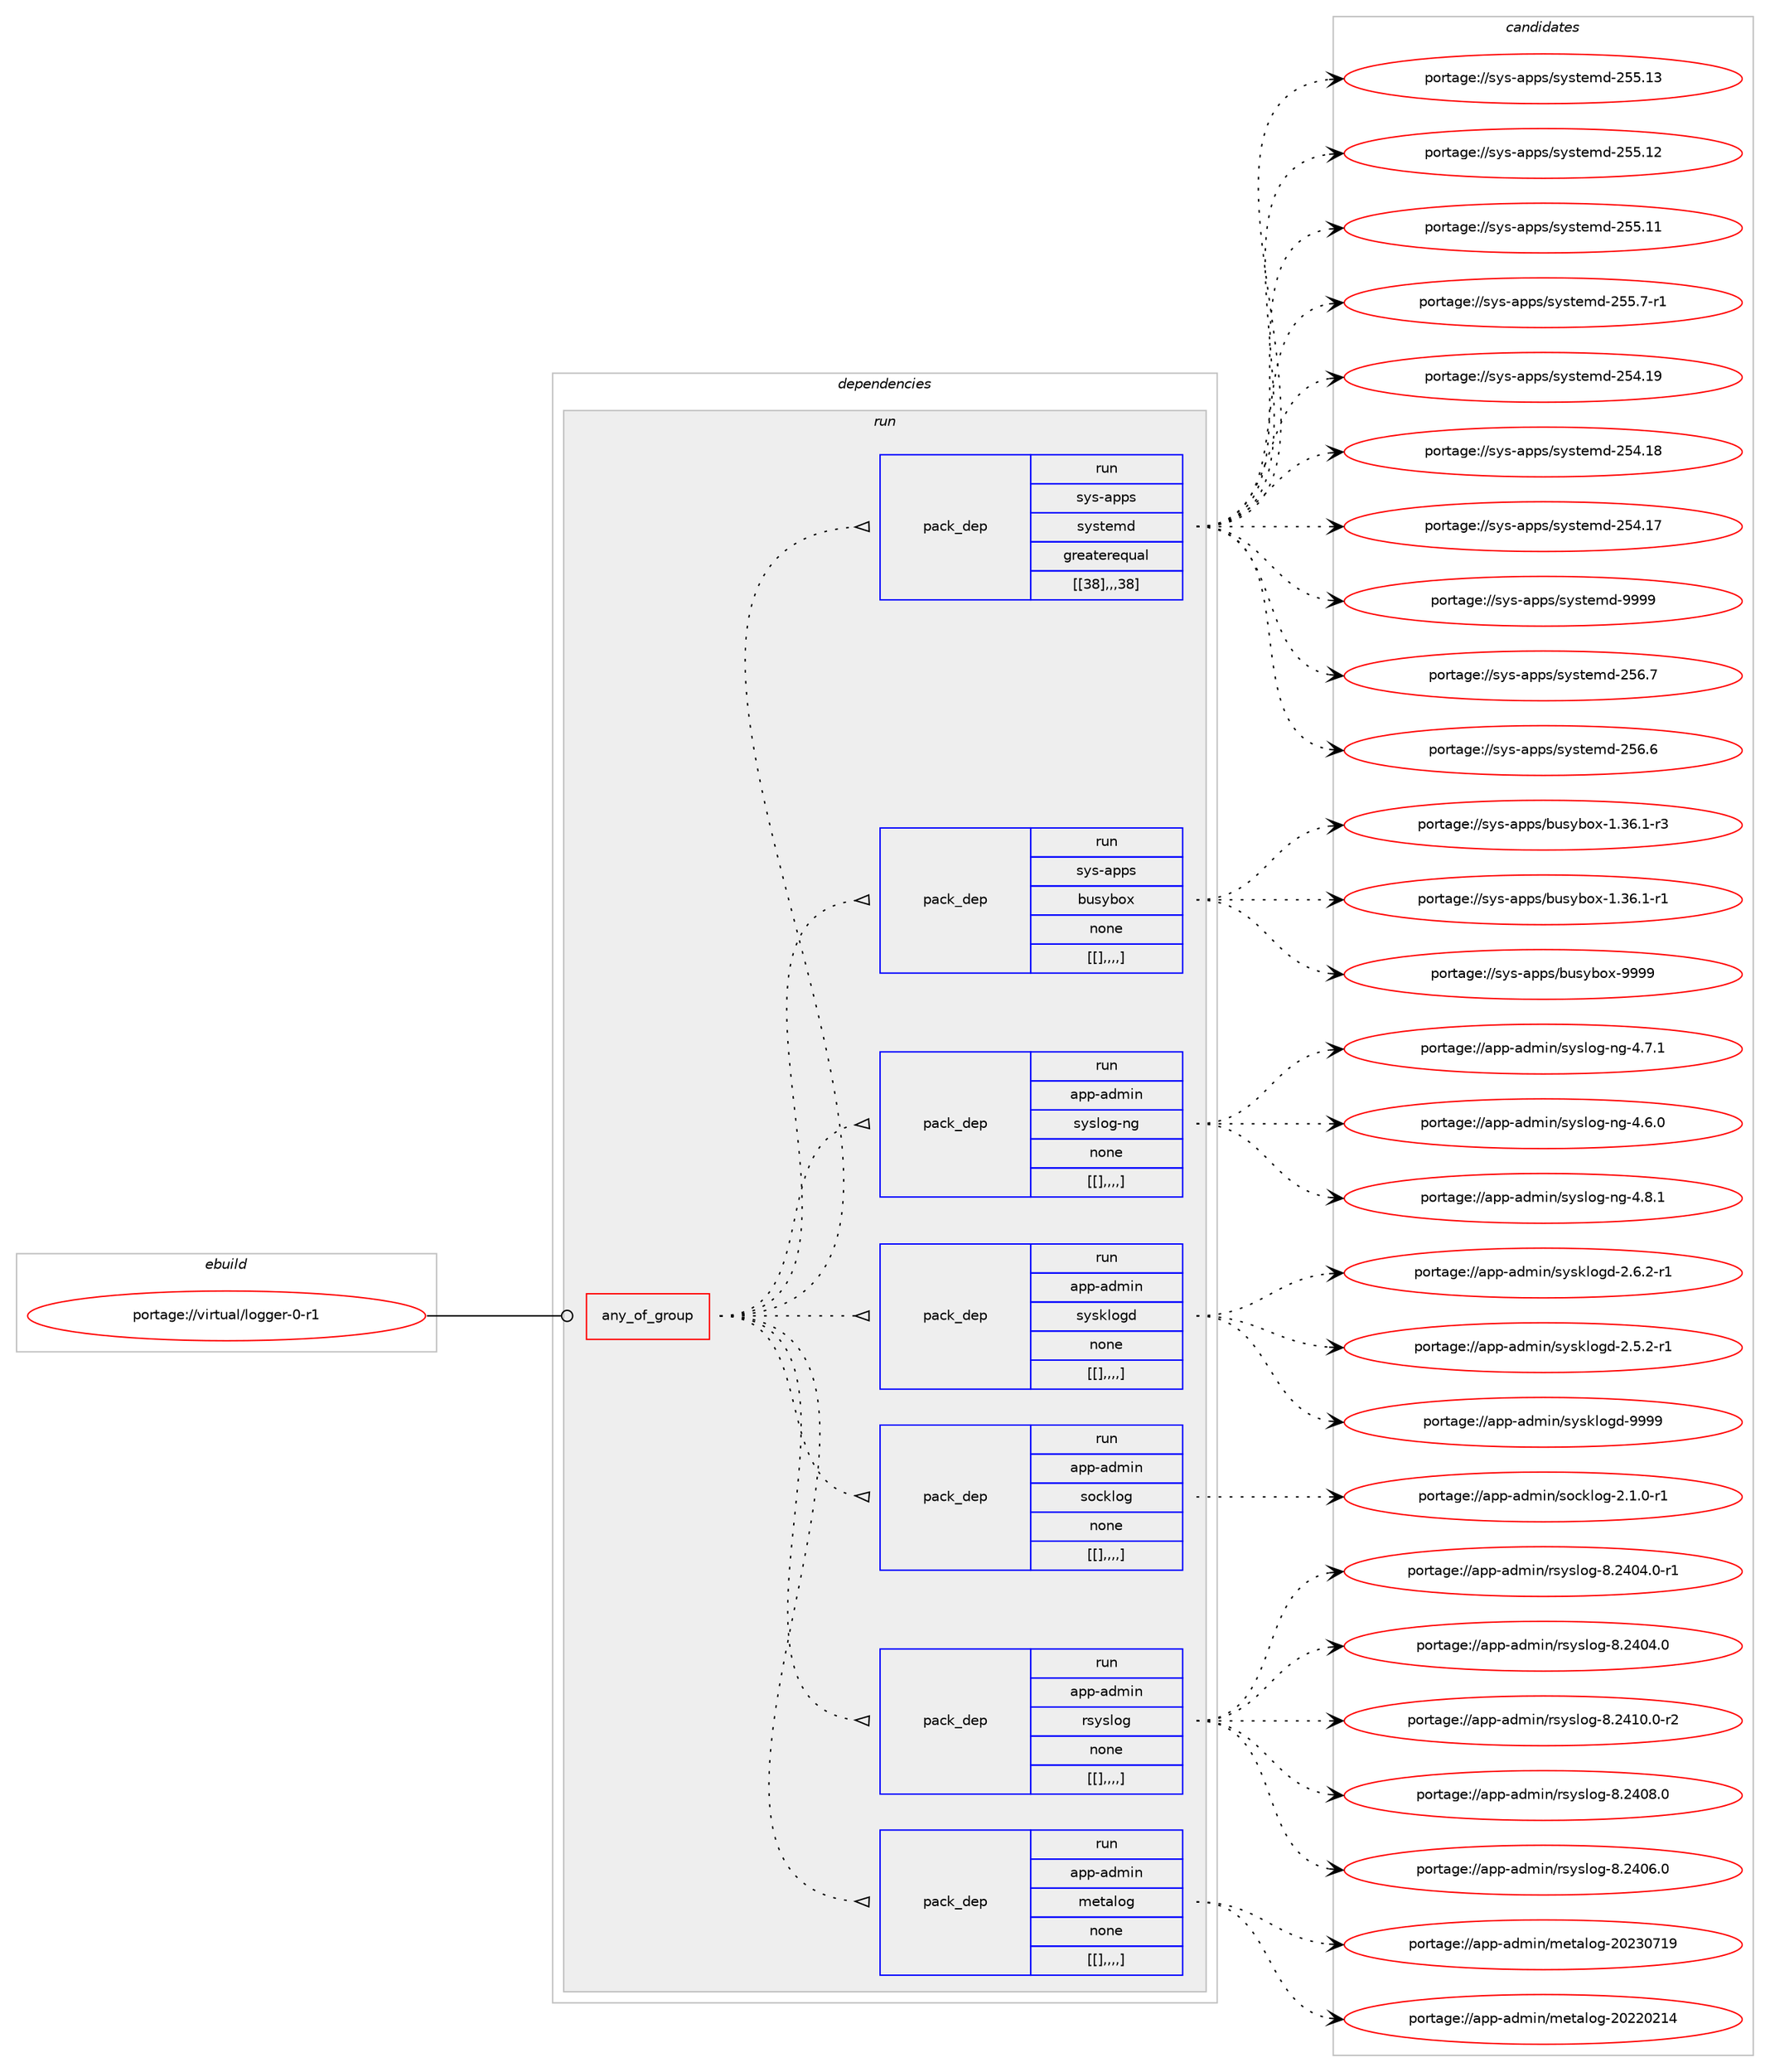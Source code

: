 digraph prolog {

# *************
# Graph options
# *************

newrank=true;
concentrate=true;
compound=true;
graph [rankdir=LR,fontname=Helvetica,fontsize=10,ranksep=1.5];#, ranksep=2.5, nodesep=0.2];
edge  [arrowhead=vee];
node  [fontname=Helvetica,fontsize=10];

# **********
# The ebuild
# **********

subgraph cluster_leftcol {
color=gray;
label=<<i>ebuild</i>>;
id [label="portage://virtual/logger-0-r1", color=red, width=4, href="../virtual/logger-0-r1.svg"];
}

# ****************
# The dependencies
# ****************

subgraph cluster_midcol {
color=gray;
label=<<i>dependencies</i>>;
subgraph cluster_compile {
fillcolor="#eeeeee";
style=filled;
label=<<i>compile</i>>;
}
subgraph cluster_compileandrun {
fillcolor="#eeeeee";
style=filled;
label=<<i>compile and run</i>>;
}
subgraph cluster_run {
fillcolor="#eeeeee";
style=filled;
label=<<i>run</i>>;
subgraph any50 {
dependency1997 [label=<<TABLE BORDER="0" CELLBORDER="1" CELLSPACING="0" CELLPADDING="4"><TR><TD CELLPADDING="10">any_of_group</TD></TR></TABLE>>, shape=none, color=red];subgraph pack1482 {
dependency2000 [label=<<TABLE BORDER="0" CELLBORDER="1" CELLSPACING="0" CELLPADDING="4" WIDTH="220"><TR><TD ROWSPAN="6" CELLPADDING="30">pack_dep</TD></TR><TR><TD WIDTH="110">run</TD></TR><TR><TD>app-admin</TD></TR><TR><TD>metalog</TD></TR><TR><TD>none</TD></TR><TR><TD>[[],,,,]</TD></TR></TABLE>>, shape=none, color=blue];
}
dependency1997:e -> dependency2000:w [weight=20,style="dotted",arrowhead="oinv"];
subgraph pack1485 {
dependency2003 [label=<<TABLE BORDER="0" CELLBORDER="1" CELLSPACING="0" CELLPADDING="4" WIDTH="220"><TR><TD ROWSPAN="6" CELLPADDING="30">pack_dep</TD></TR><TR><TD WIDTH="110">run</TD></TR><TR><TD>app-admin</TD></TR><TR><TD>rsyslog</TD></TR><TR><TD>none</TD></TR><TR><TD>[[],,,,]</TD></TR></TABLE>>, shape=none, color=blue];
}
dependency1997:e -> dependency2003:w [weight=20,style="dotted",arrowhead="oinv"];
subgraph pack1488 {
dependency2006 [label=<<TABLE BORDER="0" CELLBORDER="1" CELLSPACING="0" CELLPADDING="4" WIDTH="220"><TR><TD ROWSPAN="6" CELLPADDING="30">pack_dep</TD></TR><TR><TD WIDTH="110">run</TD></TR><TR><TD>app-admin</TD></TR><TR><TD>socklog</TD></TR><TR><TD>none</TD></TR><TR><TD>[[],,,,]</TD></TR></TABLE>>, shape=none, color=blue];
}
dependency1997:e -> dependency2006:w [weight=20,style="dotted",arrowhead="oinv"];
subgraph pack1491 {
dependency2010 [label=<<TABLE BORDER="0" CELLBORDER="1" CELLSPACING="0" CELLPADDING="4" WIDTH="220"><TR><TD ROWSPAN="6" CELLPADDING="30">pack_dep</TD></TR><TR><TD WIDTH="110">run</TD></TR><TR><TD>app-admin</TD></TR><TR><TD>sysklogd</TD></TR><TR><TD>none</TD></TR><TR><TD>[[],,,,]</TD></TR></TABLE>>, shape=none, color=blue];
}
dependency1997:e -> dependency2010:w [weight=20,style="dotted",arrowhead="oinv"];
subgraph pack1493 {
dependency2013 [label=<<TABLE BORDER="0" CELLBORDER="1" CELLSPACING="0" CELLPADDING="4" WIDTH="220"><TR><TD ROWSPAN="6" CELLPADDING="30">pack_dep</TD></TR><TR><TD WIDTH="110">run</TD></TR><TR><TD>app-admin</TD></TR><TR><TD>syslog-ng</TD></TR><TR><TD>none</TD></TR><TR><TD>[[],,,,]</TD></TR></TABLE>>, shape=none, color=blue];
}
dependency1997:e -> dependency2013:w [weight=20,style="dotted",arrowhead="oinv"];
subgraph pack1498 {
dependency2019 [label=<<TABLE BORDER="0" CELLBORDER="1" CELLSPACING="0" CELLPADDING="4" WIDTH="220"><TR><TD ROWSPAN="6" CELLPADDING="30">pack_dep</TD></TR><TR><TD WIDTH="110">run</TD></TR><TR><TD>sys-apps</TD></TR><TR><TD>busybox</TD></TR><TR><TD>none</TD></TR><TR><TD>[[],,,,]</TD></TR></TABLE>>, shape=none, color=blue];
}
dependency1997:e -> dependency2019:w [weight=20,style="dotted",arrowhead="oinv"];
subgraph pack1500 {
dependency2022 [label=<<TABLE BORDER="0" CELLBORDER="1" CELLSPACING="0" CELLPADDING="4" WIDTH="220"><TR><TD ROWSPAN="6" CELLPADDING="30">pack_dep</TD></TR><TR><TD WIDTH="110">run</TD></TR><TR><TD>sys-apps</TD></TR><TR><TD>systemd</TD></TR><TR><TD>greaterequal</TD></TR><TR><TD>[[38],,,38]</TD></TR></TABLE>>, shape=none, color=blue];
}
dependency1997:e -> dependency2022:w [weight=20,style="dotted",arrowhead="oinv"];
}
id:e -> dependency1997:w [weight=20,style="solid",arrowhead="odot"];
}
}

# **************
# The candidates
# **************

subgraph cluster_choices {
rank=same;
color=gray;
label=<<i>candidates</i>>;

subgraph choice1470 {
color=black;
nodesep=1;
choice9711211245971001091051104710910111697108111103455048505148554957 [label="portage://app-admin/metalog-20230719", color=red, width=4,href="../app-admin/metalog-20230719.svg"];
choice9711211245971001091051104710910111697108111103455048505048504952 [label="portage://app-admin/metalog-20220214", color=red, width=4,href="../app-admin/metalog-20220214.svg"];
dependency2000:e -> choice9711211245971001091051104710910111697108111103455048505148554957:w [style=dotted,weight="100"];
dependency2000:e -> choice9711211245971001091051104710910111697108111103455048505048504952:w [style=dotted,weight="100"];
}
subgraph choice1473 {
color=black;
nodesep=1;
choice971121124597100109105110471141151211151081111034556465052494846484511450 [label="portage://app-admin/rsyslog-8.2410.0-r2", color=red, width=4,href="../app-admin/rsyslog-8.2410.0-r2.svg"];
choice97112112459710010910511047114115121115108111103455646505248564648 [label="portage://app-admin/rsyslog-8.2408.0", color=red, width=4,href="../app-admin/rsyslog-8.2408.0.svg"];
choice97112112459710010910511047114115121115108111103455646505248544648 [label="portage://app-admin/rsyslog-8.2406.0", color=red, width=4,href="../app-admin/rsyslog-8.2406.0.svg"];
choice971121124597100109105110471141151211151081111034556465052485246484511449 [label="portage://app-admin/rsyslog-8.2404.0-r1", color=red, width=4,href="../app-admin/rsyslog-8.2404.0-r1.svg"];
choice97112112459710010910511047114115121115108111103455646505248524648 [label="portage://app-admin/rsyslog-8.2404.0", color=red, width=4,href="../app-admin/rsyslog-8.2404.0.svg"];
dependency2003:e -> choice971121124597100109105110471141151211151081111034556465052494846484511450:w [style=dotted,weight="100"];
dependency2003:e -> choice97112112459710010910511047114115121115108111103455646505248564648:w [style=dotted,weight="100"];
dependency2003:e -> choice97112112459710010910511047114115121115108111103455646505248544648:w [style=dotted,weight="100"];
dependency2003:e -> choice971121124597100109105110471141151211151081111034556465052485246484511449:w [style=dotted,weight="100"];
dependency2003:e -> choice97112112459710010910511047114115121115108111103455646505248524648:w [style=dotted,weight="100"];
}
subgraph choice1477 {
color=black;
nodesep=1;
choice97112112459710010910511047115111991071081111034550464946484511449 [label="portage://app-admin/socklog-2.1.0-r1", color=red, width=4,href="../app-admin/socklog-2.1.0-r1.svg"];
dependency2006:e -> choice97112112459710010910511047115111991071081111034550464946484511449:w [style=dotted,weight="100"];
}
subgraph choice1478 {
color=black;
nodesep=1;
choice971121124597100109105110471151211151071081111031004557575757 [label="portage://app-admin/sysklogd-9999", color=red, width=4,href="../app-admin/sysklogd-9999.svg"];
choice971121124597100109105110471151211151071081111031004550465446504511449 [label="portage://app-admin/sysklogd-2.6.2-r1", color=red, width=4,href="../app-admin/sysklogd-2.6.2-r1.svg"];
choice971121124597100109105110471151211151071081111031004550465346504511449 [label="portage://app-admin/sysklogd-2.5.2-r1", color=red, width=4,href="../app-admin/sysklogd-2.5.2-r1.svg"];
dependency2010:e -> choice971121124597100109105110471151211151071081111031004557575757:w [style=dotted,weight="100"];
dependency2010:e -> choice971121124597100109105110471151211151071081111031004550465446504511449:w [style=dotted,weight="100"];
dependency2010:e -> choice971121124597100109105110471151211151071081111031004550465346504511449:w [style=dotted,weight="100"];
}
subgraph choice1480 {
color=black;
nodesep=1;
choice9711211245971001091051104711512111510811110345110103455246564649 [label="portage://app-admin/syslog-ng-4.8.1", color=red, width=4,href="../app-admin/syslog-ng-4.8.1.svg"];
choice9711211245971001091051104711512111510811110345110103455246554649 [label="portage://app-admin/syslog-ng-4.7.1", color=red, width=4,href="../app-admin/syslog-ng-4.7.1.svg"];
choice9711211245971001091051104711512111510811110345110103455246544648 [label="portage://app-admin/syslog-ng-4.6.0", color=red, width=4,href="../app-admin/syslog-ng-4.6.0.svg"];
dependency2013:e -> choice9711211245971001091051104711512111510811110345110103455246564649:w [style=dotted,weight="100"];
dependency2013:e -> choice9711211245971001091051104711512111510811110345110103455246554649:w [style=dotted,weight="100"];
dependency2013:e -> choice9711211245971001091051104711512111510811110345110103455246544648:w [style=dotted,weight="100"];
}
subgraph choice1488 {
color=black;
nodesep=1;
choice11512111545971121121154798117115121981111204557575757 [label="portage://sys-apps/busybox-9999", color=red, width=4,href="../sys-apps/busybox-9999.svg"];
choice1151211154597112112115479811711512198111120454946515446494511451 [label="portage://sys-apps/busybox-1.36.1-r3", color=red, width=4,href="../sys-apps/busybox-1.36.1-r3.svg"];
choice1151211154597112112115479811711512198111120454946515446494511449 [label="portage://sys-apps/busybox-1.36.1-r1", color=red, width=4,href="../sys-apps/busybox-1.36.1-r1.svg"];
dependency2019:e -> choice11512111545971121121154798117115121981111204557575757:w [style=dotted,weight="100"];
dependency2019:e -> choice1151211154597112112115479811711512198111120454946515446494511451:w [style=dotted,weight="100"];
dependency2019:e -> choice1151211154597112112115479811711512198111120454946515446494511449:w [style=dotted,weight="100"];
}
subgraph choice1493 {
color=black;
nodesep=1;
choice1151211154597112112115471151211151161011091004557575757 [label="portage://sys-apps/systemd-9999", color=red, width=4,href="../sys-apps/systemd-9999.svg"];
choice115121115459711211211547115121115116101109100455053544655 [label="portage://sys-apps/systemd-256.7", color=red, width=4,href="../sys-apps/systemd-256.7.svg"];
choice115121115459711211211547115121115116101109100455053544654 [label="portage://sys-apps/systemd-256.6", color=red, width=4,href="../sys-apps/systemd-256.6.svg"];
choice11512111545971121121154711512111511610110910045505353464951 [label="portage://sys-apps/systemd-255.13", color=red, width=4,href="../sys-apps/systemd-255.13.svg"];
choice11512111545971121121154711512111511610110910045505353464950 [label="portage://sys-apps/systemd-255.12", color=red, width=4,href="../sys-apps/systemd-255.12.svg"];
choice11512111545971121121154711512111511610110910045505353464949 [label="portage://sys-apps/systemd-255.11", color=red, width=4,href="../sys-apps/systemd-255.11.svg"];
choice1151211154597112112115471151211151161011091004550535346554511449 [label="portage://sys-apps/systemd-255.7-r1", color=red, width=4,href="../sys-apps/systemd-255.7-r1.svg"];
choice11512111545971121121154711512111511610110910045505352464957 [label="portage://sys-apps/systemd-254.19", color=red, width=4,href="../sys-apps/systemd-254.19.svg"];
choice11512111545971121121154711512111511610110910045505352464956 [label="portage://sys-apps/systemd-254.18", color=red, width=4,href="../sys-apps/systemd-254.18.svg"];
choice11512111545971121121154711512111511610110910045505352464955 [label="portage://sys-apps/systemd-254.17", color=red, width=4,href="../sys-apps/systemd-254.17.svg"];
dependency2022:e -> choice1151211154597112112115471151211151161011091004557575757:w [style=dotted,weight="100"];
dependency2022:e -> choice115121115459711211211547115121115116101109100455053544655:w [style=dotted,weight="100"];
dependency2022:e -> choice115121115459711211211547115121115116101109100455053544654:w [style=dotted,weight="100"];
dependency2022:e -> choice11512111545971121121154711512111511610110910045505353464951:w [style=dotted,weight="100"];
dependency2022:e -> choice11512111545971121121154711512111511610110910045505353464950:w [style=dotted,weight="100"];
dependency2022:e -> choice11512111545971121121154711512111511610110910045505353464949:w [style=dotted,weight="100"];
dependency2022:e -> choice1151211154597112112115471151211151161011091004550535346554511449:w [style=dotted,weight="100"];
dependency2022:e -> choice11512111545971121121154711512111511610110910045505352464957:w [style=dotted,weight="100"];
dependency2022:e -> choice11512111545971121121154711512111511610110910045505352464956:w [style=dotted,weight="100"];
dependency2022:e -> choice11512111545971121121154711512111511610110910045505352464955:w [style=dotted,weight="100"];
}
}

}
